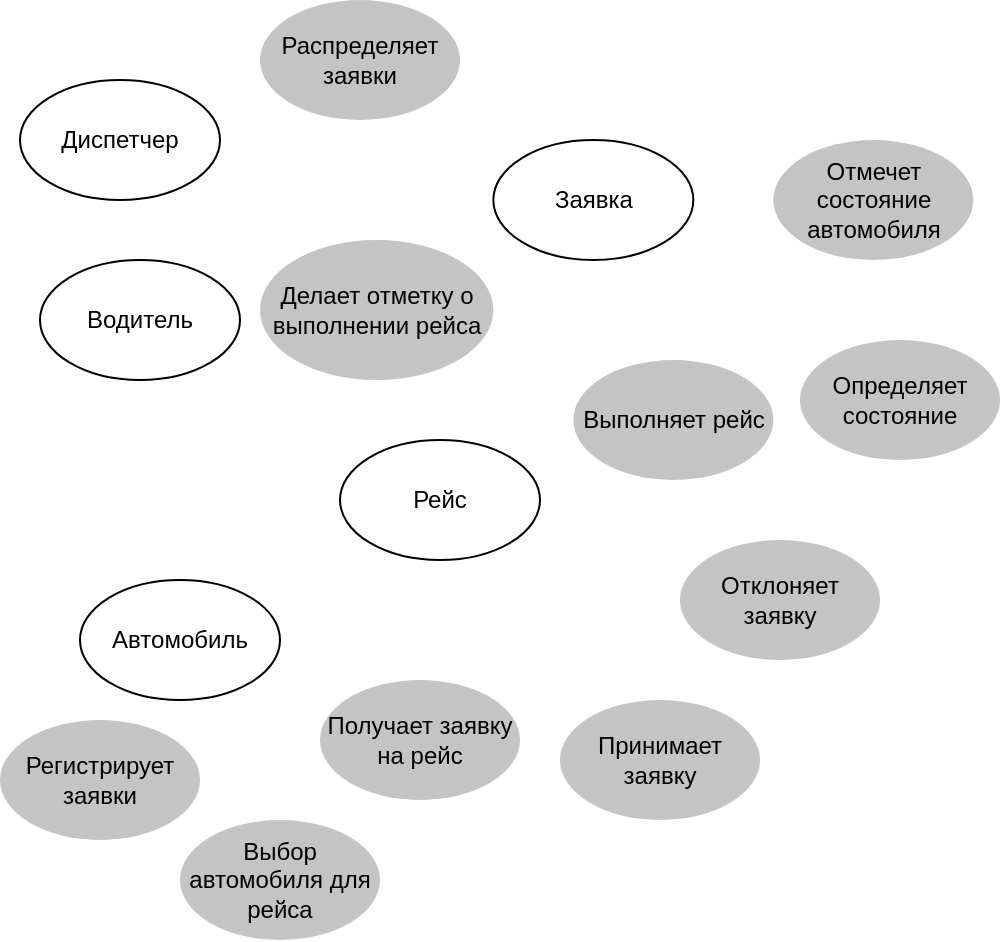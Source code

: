 <mxfile version="22.0.8" type="device">
  <diagram name="Страница — 1" id="Ro6F6ShhS-2aY7B_YuPp">
    <mxGraphModel dx="1434" dy="790" grid="1" gridSize="10" guides="1" tooltips="1" connect="1" arrows="1" fold="1" page="1" pageScale="1" pageWidth="827" pageHeight="1169" math="0" shadow="0">
      <root>
        <mxCell id="0" />
        <mxCell id="1" parent="0" />
        <mxCell id="lZJ56O3d63KRpJ65gv4k-1" value="Диспетчер" style="ellipse;whiteSpace=wrap;html=1;" parent="1" vertex="1">
          <mxGeometry x="50" y="50" width="100" height="60" as="geometry" />
        </mxCell>
        <mxCell id="lZJ56O3d63KRpJ65gv4k-3" value="Водитель" style="ellipse;whiteSpace=wrap;html=1;" parent="1" vertex="1">
          <mxGeometry x="60" y="140" width="100" height="60" as="geometry" />
        </mxCell>
        <mxCell id="lZJ56O3d63KRpJ65gv4k-5" value="Автомобиль" style="ellipse;whiteSpace=wrap;html=1;" parent="1" vertex="1">
          <mxGeometry x="80" y="300" width="100" height="60" as="geometry" />
        </mxCell>
        <mxCell id="lZJ56O3d63KRpJ65gv4k-6" value="Рейс" style="ellipse;whiteSpace=wrap;html=1;" parent="1" vertex="1">
          <mxGeometry x="210" y="230" width="100" height="60" as="geometry" />
        </mxCell>
        <mxCell id="lZJ56O3d63KRpJ65gv4k-7" value="Заявка" style="ellipse;whiteSpace=wrap;html=1;" parent="1" vertex="1">
          <mxGeometry x="286.67" y="80" width="100" height="60" as="geometry" />
        </mxCell>
        <mxCell id="lZJ56O3d63KRpJ65gv4k-8" value="Распределяет заявки" style="ellipse;whiteSpace=wrap;html=1;strokeColor=none;fillColor=#C4C4C4;" parent="1" vertex="1">
          <mxGeometry x="170" y="10" width="100" height="60" as="geometry" />
        </mxCell>
        <mxCell id="lZJ56O3d63KRpJ65gv4k-9" value="Делает отметку о выполнении рейса" style="ellipse;whiteSpace=wrap;html=1;strokeColor=none;fillColor=#C4C4C4;" parent="1" vertex="1">
          <mxGeometry x="170" y="130" width="116.67" height="70" as="geometry" />
        </mxCell>
        <mxCell id="lZJ56O3d63KRpJ65gv4k-10" value="Выполняет рейс" style="ellipse;whiteSpace=wrap;html=1;strokeColor=none;fillColor=#C4C4C4;" parent="1" vertex="1">
          <mxGeometry x="326.67" y="190" width="100" height="60" as="geometry" />
        </mxCell>
        <mxCell id="lZJ56O3d63KRpJ65gv4k-11" value="Получает заявку на рейс" style="ellipse;whiteSpace=wrap;html=1;strokeColor=none;fillColor=#C4C4C4;" parent="1" vertex="1">
          <mxGeometry x="200" y="350" width="100" height="60" as="geometry" />
        </mxCell>
        <mxCell id="lZJ56O3d63KRpJ65gv4k-12" value="Принимает заявку" style="ellipse;whiteSpace=wrap;html=1;strokeColor=none;fillColor=#C4C4C4;" parent="1" vertex="1">
          <mxGeometry x="320" y="360" width="100" height="60" as="geometry" />
        </mxCell>
        <mxCell id="lZJ56O3d63KRpJ65gv4k-14" value="Отклоняет заявку" style="ellipse;whiteSpace=wrap;html=1;strokeColor=none;fillColor=#C4C4C4;" parent="1" vertex="1">
          <mxGeometry x="380" y="280" width="100" height="60" as="geometry" />
        </mxCell>
        <mxCell id="lZJ56O3d63KRpJ65gv4k-16" value="Регистрирует заявки" style="ellipse;whiteSpace=wrap;html=1;strokeColor=none;fillColor=#C4C4C4;" parent="1" vertex="1">
          <mxGeometry x="40" y="370" width="100" height="60" as="geometry" />
        </mxCell>
        <mxCell id="lZJ56O3d63KRpJ65gv4k-17" value="Выбор автомобиля для рейса" style="ellipse;whiteSpace=wrap;html=1;strokeColor=none;fillColor=#C4C4C4;" parent="1" vertex="1">
          <mxGeometry x="130" y="420" width="100" height="60" as="geometry" />
        </mxCell>
        <mxCell id="lZJ56O3d63KRpJ65gv4k-18" value="Отмечет состояние автомобиля" style="ellipse;whiteSpace=wrap;html=1;strokeColor=none;fillColor=#C4C4C4;" parent="1" vertex="1">
          <mxGeometry x="426.67" y="80" width="100" height="60" as="geometry" />
        </mxCell>
        <mxCell id="lZJ56O3d63KRpJ65gv4k-19" value="Определяет состояние" style="ellipse;whiteSpace=wrap;html=1;strokeColor=none;fillColor=#C4C4C4;" parent="1" vertex="1">
          <mxGeometry x="440.0" y="180" width="100" height="60" as="geometry" />
        </mxCell>
      </root>
    </mxGraphModel>
  </diagram>
</mxfile>
